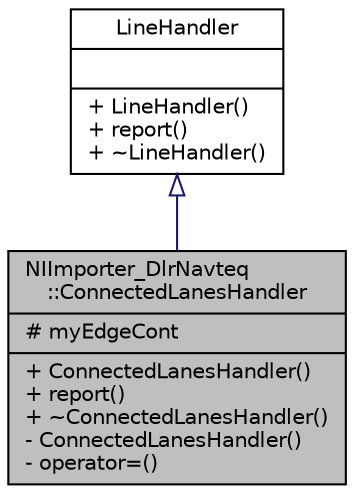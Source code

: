 digraph "NIImporter_DlrNavteq::ConnectedLanesHandler"
{
  edge [fontname="Helvetica",fontsize="10",labelfontname="Helvetica",labelfontsize="10"];
  node [fontname="Helvetica",fontsize="10",shape=record];
  Node0 [label="{NIImporter_DlrNavteq\l::ConnectedLanesHandler\n|# myEdgeCont\l|+ ConnectedLanesHandler()\l+ report()\l+ ~ConnectedLanesHandler()\l- ConnectedLanesHandler()\l- operator=()\l}",height=0.2,width=0.4,color="black", fillcolor="grey75", style="filled", fontcolor="black"];
  Node1 -> Node0 [dir="back",color="midnightblue",fontsize="10",style="solid",arrowtail="onormal",fontname="Helvetica"];
  Node1 [label="{LineHandler\n||+ LineHandler()\l+ report()\l+ ~LineHandler()\l}",height=0.2,width=0.4,color="black", fillcolor="white", style="filled",URL="$d5/d60/class_line_handler.html",tooltip="Interface definition for a class which retrieves lines from a LineHandler. "];
}
